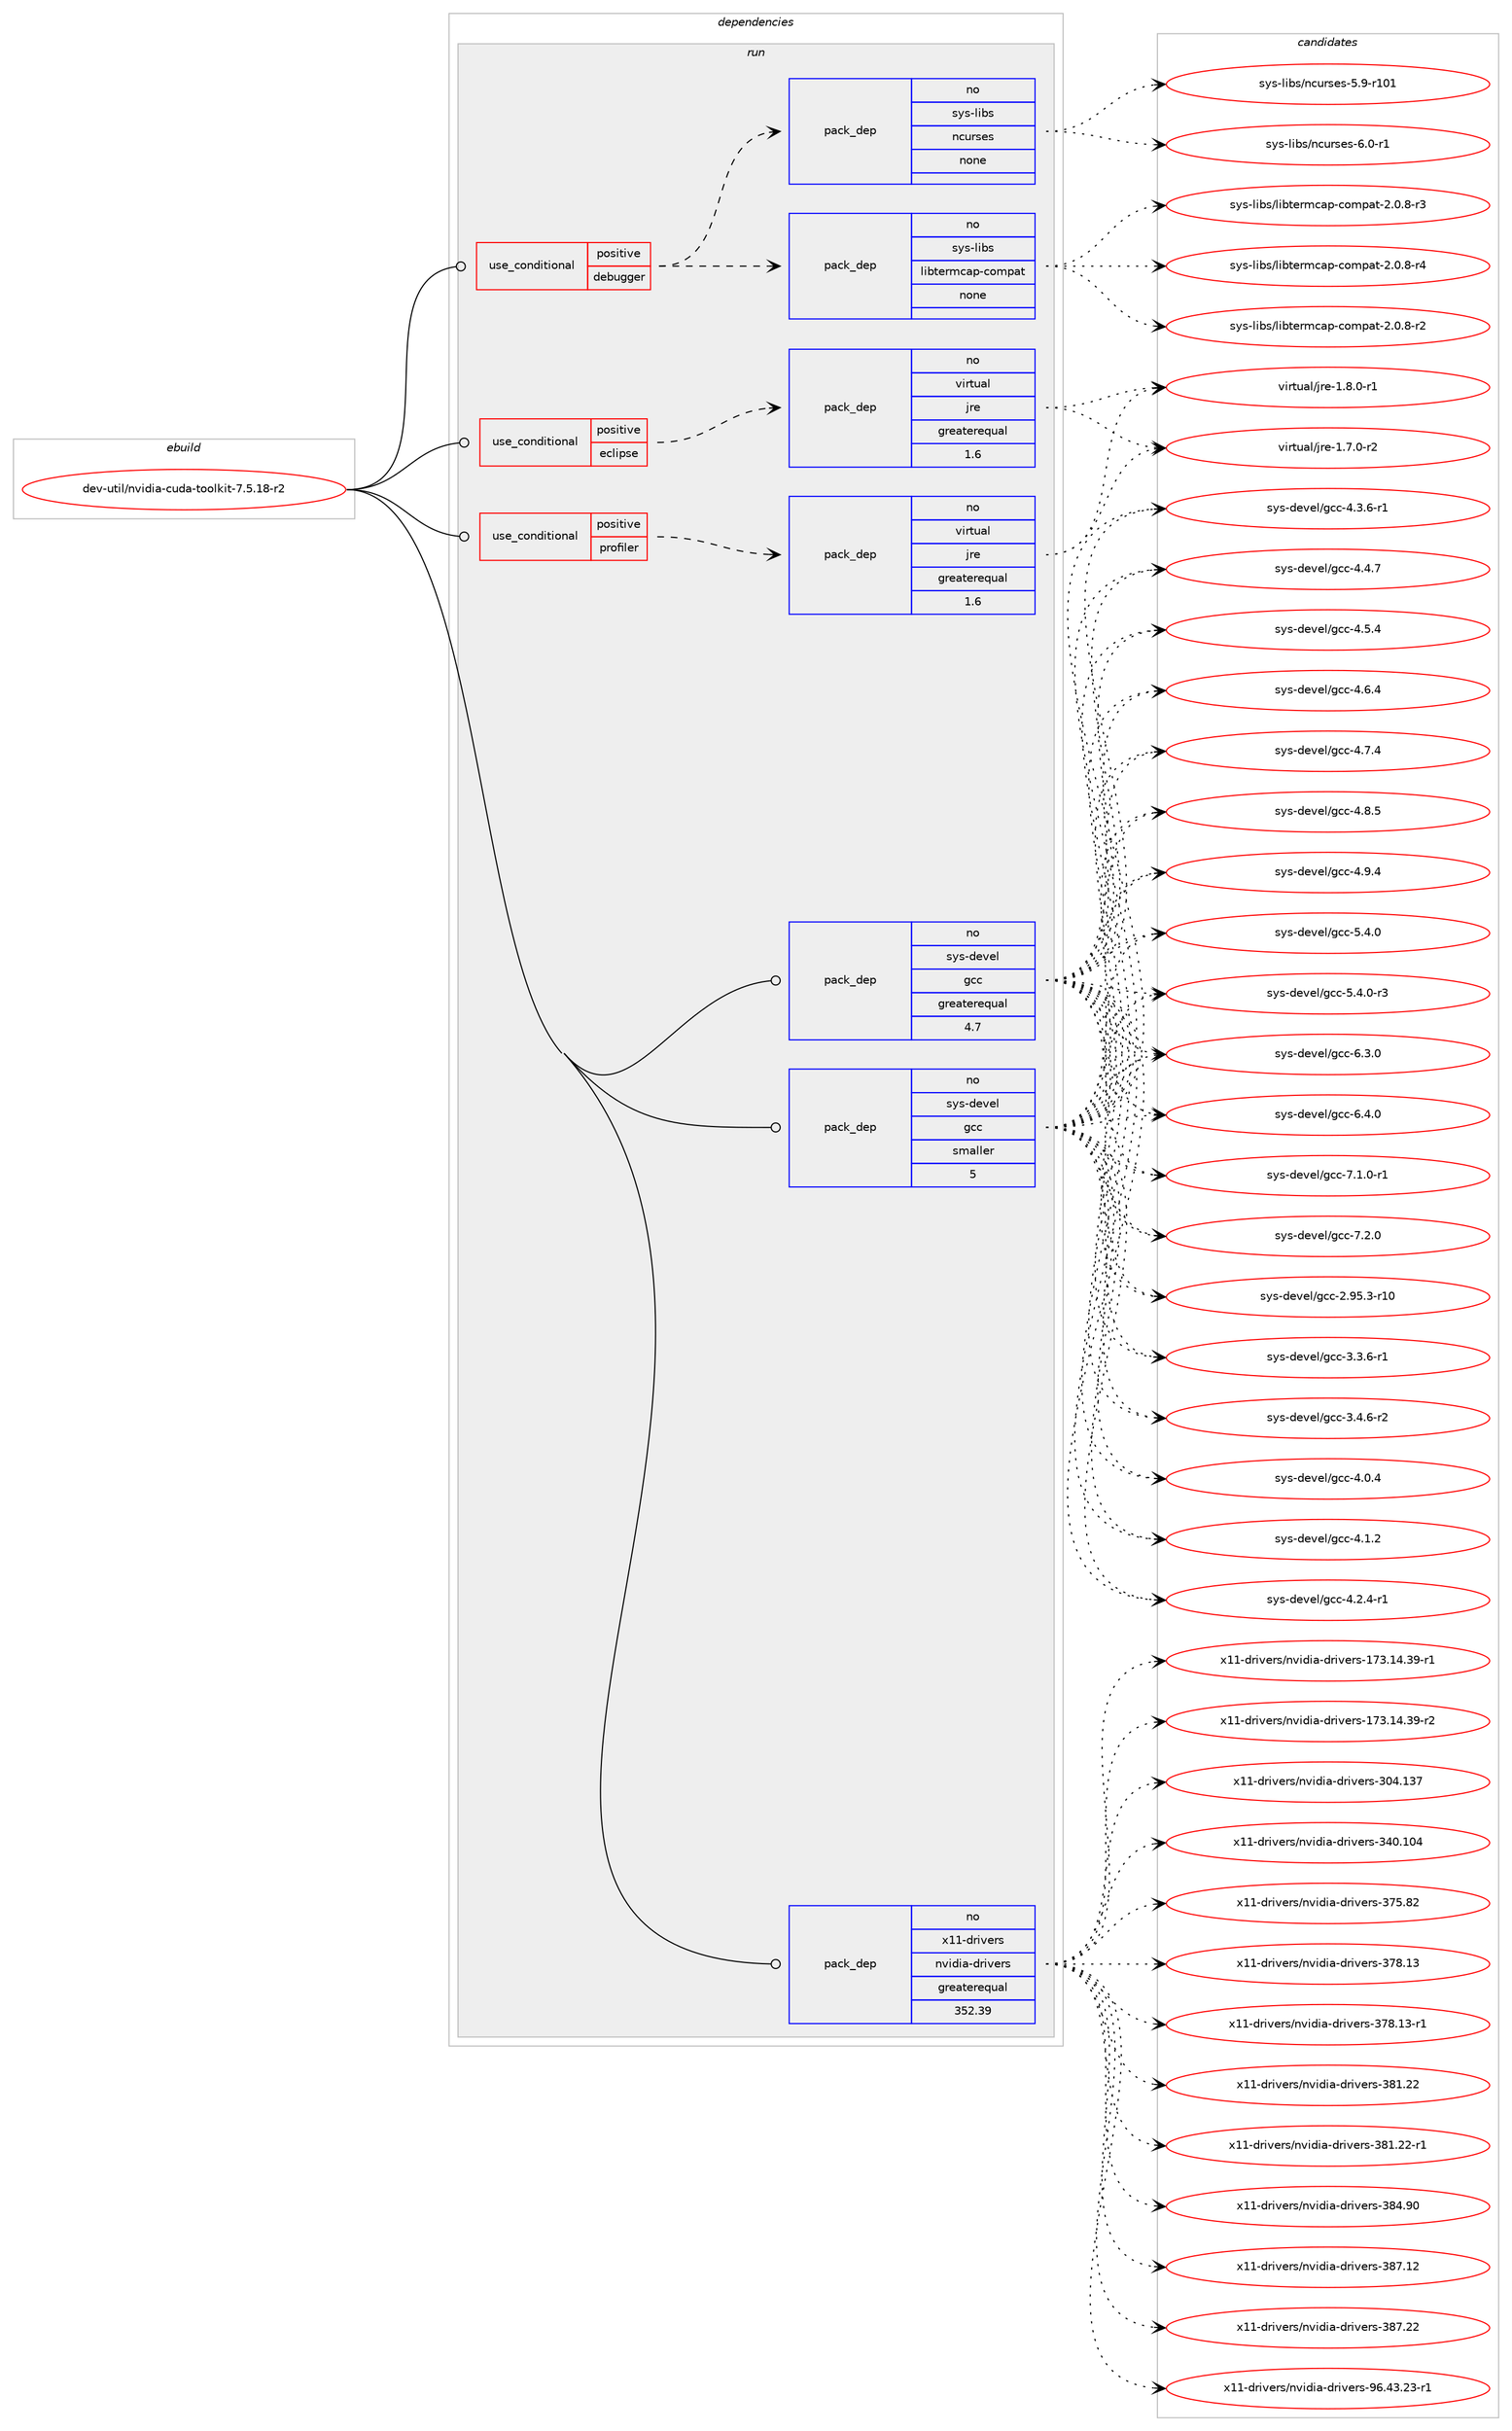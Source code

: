 digraph prolog {

# *************
# Graph options
# *************

newrank=true;
concentrate=true;
compound=true;
graph [rankdir=LR,fontname=Helvetica,fontsize=10,ranksep=1.5];#, ranksep=2.5, nodesep=0.2];
edge  [arrowhead=vee];
node  [fontname=Helvetica,fontsize=10];

# **********
# The ebuild
# **********

subgraph cluster_leftcol {
color=gray;
rank=same;
label=<<i>ebuild</i>>;
id [label="dev-util/nvidia-cuda-toolkit-7.5.18-r2", color=red, width=4, href="../dev-util/nvidia-cuda-toolkit-7.5.18-r2.svg"];
}

# ****************
# The dependencies
# ****************

subgraph cluster_midcol {
color=gray;
label=<<i>dependencies</i>>;
subgraph cluster_compile {
fillcolor="#eeeeee";
style=filled;
label=<<i>compile</i>>;
}
subgraph cluster_compileandrun {
fillcolor="#eeeeee";
style=filled;
label=<<i>compile and run</i>>;
}
subgraph cluster_run {
fillcolor="#eeeeee";
style=filled;
label=<<i>run</i>>;
subgraph cond78521 {
dependency287522 [label=<<TABLE BORDER="0" CELLBORDER="1" CELLSPACING="0" CELLPADDING="4"><TR><TD ROWSPAN="3" CELLPADDING="10">use_conditional</TD></TR><TR><TD>positive</TD></TR><TR><TD>debugger</TD></TR></TABLE>>, shape=none, color=red];
subgraph pack204731 {
dependency287523 [label=<<TABLE BORDER="0" CELLBORDER="1" CELLSPACING="0" CELLPADDING="4" WIDTH="220"><TR><TD ROWSPAN="6" CELLPADDING="30">pack_dep</TD></TR><TR><TD WIDTH="110">no</TD></TR><TR><TD>sys-libs</TD></TR><TR><TD>libtermcap-compat</TD></TR><TR><TD>none</TD></TR><TR><TD></TD></TR></TABLE>>, shape=none, color=blue];
}
dependency287522:e -> dependency287523:w [weight=20,style="dashed",arrowhead="vee"];
subgraph pack204732 {
dependency287524 [label=<<TABLE BORDER="0" CELLBORDER="1" CELLSPACING="0" CELLPADDING="4" WIDTH="220"><TR><TD ROWSPAN="6" CELLPADDING="30">pack_dep</TD></TR><TR><TD WIDTH="110">no</TD></TR><TR><TD>sys-libs</TD></TR><TR><TD>ncurses</TD></TR><TR><TD>none</TD></TR><TR><TD></TD></TR></TABLE>>, shape=none, color=blue];
}
dependency287522:e -> dependency287524:w [weight=20,style="dashed",arrowhead="vee"];
}
id:e -> dependency287522:w [weight=20,style="solid",arrowhead="odot"];
subgraph cond78522 {
dependency287525 [label=<<TABLE BORDER="0" CELLBORDER="1" CELLSPACING="0" CELLPADDING="4"><TR><TD ROWSPAN="3" CELLPADDING="10">use_conditional</TD></TR><TR><TD>positive</TD></TR><TR><TD>eclipse</TD></TR></TABLE>>, shape=none, color=red];
subgraph pack204733 {
dependency287526 [label=<<TABLE BORDER="0" CELLBORDER="1" CELLSPACING="0" CELLPADDING="4" WIDTH="220"><TR><TD ROWSPAN="6" CELLPADDING="30">pack_dep</TD></TR><TR><TD WIDTH="110">no</TD></TR><TR><TD>virtual</TD></TR><TR><TD>jre</TD></TR><TR><TD>greaterequal</TD></TR><TR><TD>1.6</TD></TR></TABLE>>, shape=none, color=blue];
}
dependency287525:e -> dependency287526:w [weight=20,style="dashed",arrowhead="vee"];
}
id:e -> dependency287525:w [weight=20,style="solid",arrowhead="odot"];
subgraph cond78523 {
dependency287527 [label=<<TABLE BORDER="0" CELLBORDER="1" CELLSPACING="0" CELLPADDING="4"><TR><TD ROWSPAN="3" CELLPADDING="10">use_conditional</TD></TR><TR><TD>positive</TD></TR><TR><TD>profiler</TD></TR></TABLE>>, shape=none, color=red];
subgraph pack204734 {
dependency287528 [label=<<TABLE BORDER="0" CELLBORDER="1" CELLSPACING="0" CELLPADDING="4" WIDTH="220"><TR><TD ROWSPAN="6" CELLPADDING="30">pack_dep</TD></TR><TR><TD WIDTH="110">no</TD></TR><TR><TD>virtual</TD></TR><TR><TD>jre</TD></TR><TR><TD>greaterequal</TD></TR><TR><TD>1.6</TD></TR></TABLE>>, shape=none, color=blue];
}
dependency287527:e -> dependency287528:w [weight=20,style="dashed",arrowhead="vee"];
}
id:e -> dependency287527:w [weight=20,style="solid",arrowhead="odot"];
subgraph pack204735 {
dependency287529 [label=<<TABLE BORDER="0" CELLBORDER="1" CELLSPACING="0" CELLPADDING="4" WIDTH="220"><TR><TD ROWSPAN="6" CELLPADDING="30">pack_dep</TD></TR><TR><TD WIDTH="110">no</TD></TR><TR><TD>sys-devel</TD></TR><TR><TD>gcc</TD></TR><TR><TD>greaterequal</TD></TR><TR><TD>4.7</TD></TR></TABLE>>, shape=none, color=blue];
}
id:e -> dependency287529:w [weight=20,style="solid",arrowhead="odot"];
subgraph pack204736 {
dependency287530 [label=<<TABLE BORDER="0" CELLBORDER="1" CELLSPACING="0" CELLPADDING="4" WIDTH="220"><TR><TD ROWSPAN="6" CELLPADDING="30">pack_dep</TD></TR><TR><TD WIDTH="110">no</TD></TR><TR><TD>sys-devel</TD></TR><TR><TD>gcc</TD></TR><TR><TD>smaller</TD></TR><TR><TD>5</TD></TR></TABLE>>, shape=none, color=blue];
}
id:e -> dependency287530:w [weight=20,style="solid",arrowhead="odot"];
subgraph pack204737 {
dependency287531 [label=<<TABLE BORDER="0" CELLBORDER="1" CELLSPACING="0" CELLPADDING="4" WIDTH="220"><TR><TD ROWSPAN="6" CELLPADDING="30">pack_dep</TD></TR><TR><TD WIDTH="110">no</TD></TR><TR><TD>x11-drivers</TD></TR><TR><TD>nvidia-drivers</TD></TR><TR><TD>greaterequal</TD></TR><TR><TD>352.39</TD></TR></TABLE>>, shape=none, color=blue];
}
id:e -> dependency287531:w [weight=20,style="solid",arrowhead="odot"];
}
}

# **************
# The candidates
# **************

subgraph cluster_choices {
rank=same;
color=gray;
label=<<i>candidates</i>>;

subgraph choice204731 {
color=black;
nodesep=1;
choice1151211154510810598115471081059811610111410999971124599111109112971164550464846564511450 [label="sys-libs/libtermcap-compat-2.0.8-r2", color=red, width=4,href="../sys-libs/libtermcap-compat-2.0.8-r2.svg"];
choice1151211154510810598115471081059811610111410999971124599111109112971164550464846564511451 [label="sys-libs/libtermcap-compat-2.0.8-r3", color=red, width=4,href="../sys-libs/libtermcap-compat-2.0.8-r3.svg"];
choice1151211154510810598115471081059811610111410999971124599111109112971164550464846564511452 [label="sys-libs/libtermcap-compat-2.0.8-r4", color=red, width=4,href="../sys-libs/libtermcap-compat-2.0.8-r4.svg"];
dependency287523:e -> choice1151211154510810598115471081059811610111410999971124599111109112971164550464846564511450:w [style=dotted,weight="100"];
dependency287523:e -> choice1151211154510810598115471081059811610111410999971124599111109112971164550464846564511451:w [style=dotted,weight="100"];
dependency287523:e -> choice1151211154510810598115471081059811610111410999971124599111109112971164550464846564511452:w [style=dotted,weight="100"];
}
subgraph choice204732 {
color=black;
nodesep=1;
choice115121115451081059811547110991171141151011154553465745114494849 [label="sys-libs/ncurses-5.9-r101", color=red, width=4,href="../sys-libs/ncurses-5.9-r101.svg"];
choice11512111545108105981154711099117114115101115455446484511449 [label="sys-libs/ncurses-6.0-r1", color=red, width=4,href="../sys-libs/ncurses-6.0-r1.svg"];
dependency287524:e -> choice115121115451081059811547110991171141151011154553465745114494849:w [style=dotted,weight="100"];
dependency287524:e -> choice11512111545108105981154711099117114115101115455446484511449:w [style=dotted,weight="100"];
}
subgraph choice204733 {
color=black;
nodesep=1;
choice11810511411611797108471061141014549465546484511450 [label="virtual/jre-1.7.0-r2", color=red, width=4,href="../virtual/jre-1.7.0-r2.svg"];
choice11810511411611797108471061141014549465646484511449 [label="virtual/jre-1.8.0-r1", color=red, width=4,href="../virtual/jre-1.8.0-r1.svg"];
dependency287526:e -> choice11810511411611797108471061141014549465546484511450:w [style=dotted,weight="100"];
dependency287526:e -> choice11810511411611797108471061141014549465646484511449:w [style=dotted,weight="100"];
}
subgraph choice204734 {
color=black;
nodesep=1;
choice11810511411611797108471061141014549465546484511450 [label="virtual/jre-1.7.0-r2", color=red, width=4,href="../virtual/jre-1.7.0-r2.svg"];
choice11810511411611797108471061141014549465646484511449 [label="virtual/jre-1.8.0-r1", color=red, width=4,href="../virtual/jre-1.8.0-r1.svg"];
dependency287528:e -> choice11810511411611797108471061141014549465546484511450:w [style=dotted,weight="100"];
dependency287528:e -> choice11810511411611797108471061141014549465646484511449:w [style=dotted,weight="100"];
}
subgraph choice204735 {
color=black;
nodesep=1;
choice1151211154510010111810110847103999945504657534651451144948 [label="sys-devel/gcc-2.95.3-r10", color=red, width=4,href="../sys-devel/gcc-2.95.3-r10.svg"];
choice115121115451001011181011084710399994551465146544511449 [label="sys-devel/gcc-3.3.6-r1", color=red, width=4,href="../sys-devel/gcc-3.3.6-r1.svg"];
choice115121115451001011181011084710399994551465246544511450 [label="sys-devel/gcc-3.4.6-r2", color=red, width=4,href="../sys-devel/gcc-3.4.6-r2.svg"];
choice11512111545100101118101108471039999455246484652 [label="sys-devel/gcc-4.0.4", color=red, width=4,href="../sys-devel/gcc-4.0.4.svg"];
choice11512111545100101118101108471039999455246494650 [label="sys-devel/gcc-4.1.2", color=red, width=4,href="../sys-devel/gcc-4.1.2.svg"];
choice115121115451001011181011084710399994552465046524511449 [label="sys-devel/gcc-4.2.4-r1", color=red, width=4,href="../sys-devel/gcc-4.2.4-r1.svg"];
choice115121115451001011181011084710399994552465146544511449 [label="sys-devel/gcc-4.3.6-r1", color=red, width=4,href="../sys-devel/gcc-4.3.6-r1.svg"];
choice11512111545100101118101108471039999455246524655 [label="sys-devel/gcc-4.4.7", color=red, width=4,href="../sys-devel/gcc-4.4.7.svg"];
choice11512111545100101118101108471039999455246534652 [label="sys-devel/gcc-4.5.4", color=red, width=4,href="../sys-devel/gcc-4.5.4.svg"];
choice11512111545100101118101108471039999455246544652 [label="sys-devel/gcc-4.6.4", color=red, width=4,href="../sys-devel/gcc-4.6.4.svg"];
choice11512111545100101118101108471039999455246554652 [label="sys-devel/gcc-4.7.4", color=red, width=4,href="../sys-devel/gcc-4.7.4.svg"];
choice11512111545100101118101108471039999455246564653 [label="sys-devel/gcc-4.8.5", color=red, width=4,href="../sys-devel/gcc-4.8.5.svg"];
choice11512111545100101118101108471039999455246574652 [label="sys-devel/gcc-4.9.4", color=red, width=4,href="../sys-devel/gcc-4.9.4.svg"];
choice11512111545100101118101108471039999455346524648 [label="sys-devel/gcc-5.4.0", color=red, width=4,href="../sys-devel/gcc-5.4.0.svg"];
choice115121115451001011181011084710399994553465246484511451 [label="sys-devel/gcc-5.4.0-r3", color=red, width=4,href="../sys-devel/gcc-5.4.0-r3.svg"];
choice11512111545100101118101108471039999455446514648 [label="sys-devel/gcc-6.3.0", color=red, width=4,href="../sys-devel/gcc-6.3.0.svg"];
choice11512111545100101118101108471039999455446524648 [label="sys-devel/gcc-6.4.0", color=red, width=4,href="../sys-devel/gcc-6.4.0.svg"];
choice115121115451001011181011084710399994555464946484511449 [label="sys-devel/gcc-7.1.0-r1", color=red, width=4,href="../sys-devel/gcc-7.1.0-r1.svg"];
choice11512111545100101118101108471039999455546504648 [label="sys-devel/gcc-7.2.0", color=red, width=4,href="../sys-devel/gcc-7.2.0.svg"];
dependency287529:e -> choice1151211154510010111810110847103999945504657534651451144948:w [style=dotted,weight="100"];
dependency287529:e -> choice115121115451001011181011084710399994551465146544511449:w [style=dotted,weight="100"];
dependency287529:e -> choice115121115451001011181011084710399994551465246544511450:w [style=dotted,weight="100"];
dependency287529:e -> choice11512111545100101118101108471039999455246484652:w [style=dotted,weight="100"];
dependency287529:e -> choice11512111545100101118101108471039999455246494650:w [style=dotted,weight="100"];
dependency287529:e -> choice115121115451001011181011084710399994552465046524511449:w [style=dotted,weight="100"];
dependency287529:e -> choice115121115451001011181011084710399994552465146544511449:w [style=dotted,weight="100"];
dependency287529:e -> choice11512111545100101118101108471039999455246524655:w [style=dotted,weight="100"];
dependency287529:e -> choice11512111545100101118101108471039999455246534652:w [style=dotted,weight="100"];
dependency287529:e -> choice11512111545100101118101108471039999455246544652:w [style=dotted,weight="100"];
dependency287529:e -> choice11512111545100101118101108471039999455246554652:w [style=dotted,weight="100"];
dependency287529:e -> choice11512111545100101118101108471039999455246564653:w [style=dotted,weight="100"];
dependency287529:e -> choice11512111545100101118101108471039999455246574652:w [style=dotted,weight="100"];
dependency287529:e -> choice11512111545100101118101108471039999455346524648:w [style=dotted,weight="100"];
dependency287529:e -> choice115121115451001011181011084710399994553465246484511451:w [style=dotted,weight="100"];
dependency287529:e -> choice11512111545100101118101108471039999455446514648:w [style=dotted,weight="100"];
dependency287529:e -> choice11512111545100101118101108471039999455446524648:w [style=dotted,weight="100"];
dependency287529:e -> choice115121115451001011181011084710399994555464946484511449:w [style=dotted,weight="100"];
dependency287529:e -> choice11512111545100101118101108471039999455546504648:w [style=dotted,weight="100"];
}
subgraph choice204736 {
color=black;
nodesep=1;
choice1151211154510010111810110847103999945504657534651451144948 [label="sys-devel/gcc-2.95.3-r10", color=red, width=4,href="../sys-devel/gcc-2.95.3-r10.svg"];
choice115121115451001011181011084710399994551465146544511449 [label="sys-devel/gcc-3.3.6-r1", color=red, width=4,href="../sys-devel/gcc-3.3.6-r1.svg"];
choice115121115451001011181011084710399994551465246544511450 [label="sys-devel/gcc-3.4.6-r2", color=red, width=4,href="../sys-devel/gcc-3.4.6-r2.svg"];
choice11512111545100101118101108471039999455246484652 [label="sys-devel/gcc-4.0.4", color=red, width=4,href="../sys-devel/gcc-4.0.4.svg"];
choice11512111545100101118101108471039999455246494650 [label="sys-devel/gcc-4.1.2", color=red, width=4,href="../sys-devel/gcc-4.1.2.svg"];
choice115121115451001011181011084710399994552465046524511449 [label="sys-devel/gcc-4.2.4-r1", color=red, width=4,href="../sys-devel/gcc-4.2.4-r1.svg"];
choice115121115451001011181011084710399994552465146544511449 [label="sys-devel/gcc-4.3.6-r1", color=red, width=4,href="../sys-devel/gcc-4.3.6-r1.svg"];
choice11512111545100101118101108471039999455246524655 [label="sys-devel/gcc-4.4.7", color=red, width=4,href="../sys-devel/gcc-4.4.7.svg"];
choice11512111545100101118101108471039999455246534652 [label="sys-devel/gcc-4.5.4", color=red, width=4,href="../sys-devel/gcc-4.5.4.svg"];
choice11512111545100101118101108471039999455246544652 [label="sys-devel/gcc-4.6.4", color=red, width=4,href="../sys-devel/gcc-4.6.4.svg"];
choice11512111545100101118101108471039999455246554652 [label="sys-devel/gcc-4.7.4", color=red, width=4,href="../sys-devel/gcc-4.7.4.svg"];
choice11512111545100101118101108471039999455246564653 [label="sys-devel/gcc-4.8.5", color=red, width=4,href="../sys-devel/gcc-4.8.5.svg"];
choice11512111545100101118101108471039999455246574652 [label="sys-devel/gcc-4.9.4", color=red, width=4,href="../sys-devel/gcc-4.9.4.svg"];
choice11512111545100101118101108471039999455346524648 [label="sys-devel/gcc-5.4.0", color=red, width=4,href="../sys-devel/gcc-5.4.0.svg"];
choice115121115451001011181011084710399994553465246484511451 [label="sys-devel/gcc-5.4.0-r3", color=red, width=4,href="../sys-devel/gcc-5.4.0-r3.svg"];
choice11512111545100101118101108471039999455446514648 [label="sys-devel/gcc-6.3.0", color=red, width=4,href="../sys-devel/gcc-6.3.0.svg"];
choice11512111545100101118101108471039999455446524648 [label="sys-devel/gcc-6.4.0", color=red, width=4,href="../sys-devel/gcc-6.4.0.svg"];
choice115121115451001011181011084710399994555464946484511449 [label="sys-devel/gcc-7.1.0-r1", color=red, width=4,href="../sys-devel/gcc-7.1.0-r1.svg"];
choice11512111545100101118101108471039999455546504648 [label="sys-devel/gcc-7.2.0", color=red, width=4,href="../sys-devel/gcc-7.2.0.svg"];
dependency287530:e -> choice1151211154510010111810110847103999945504657534651451144948:w [style=dotted,weight="100"];
dependency287530:e -> choice115121115451001011181011084710399994551465146544511449:w [style=dotted,weight="100"];
dependency287530:e -> choice115121115451001011181011084710399994551465246544511450:w [style=dotted,weight="100"];
dependency287530:e -> choice11512111545100101118101108471039999455246484652:w [style=dotted,weight="100"];
dependency287530:e -> choice11512111545100101118101108471039999455246494650:w [style=dotted,weight="100"];
dependency287530:e -> choice115121115451001011181011084710399994552465046524511449:w [style=dotted,weight="100"];
dependency287530:e -> choice115121115451001011181011084710399994552465146544511449:w [style=dotted,weight="100"];
dependency287530:e -> choice11512111545100101118101108471039999455246524655:w [style=dotted,weight="100"];
dependency287530:e -> choice11512111545100101118101108471039999455246534652:w [style=dotted,weight="100"];
dependency287530:e -> choice11512111545100101118101108471039999455246544652:w [style=dotted,weight="100"];
dependency287530:e -> choice11512111545100101118101108471039999455246554652:w [style=dotted,weight="100"];
dependency287530:e -> choice11512111545100101118101108471039999455246564653:w [style=dotted,weight="100"];
dependency287530:e -> choice11512111545100101118101108471039999455246574652:w [style=dotted,weight="100"];
dependency287530:e -> choice11512111545100101118101108471039999455346524648:w [style=dotted,weight="100"];
dependency287530:e -> choice115121115451001011181011084710399994553465246484511451:w [style=dotted,weight="100"];
dependency287530:e -> choice11512111545100101118101108471039999455446514648:w [style=dotted,weight="100"];
dependency287530:e -> choice11512111545100101118101108471039999455446524648:w [style=dotted,weight="100"];
dependency287530:e -> choice115121115451001011181011084710399994555464946484511449:w [style=dotted,weight="100"];
dependency287530:e -> choice11512111545100101118101108471039999455546504648:w [style=dotted,weight="100"];
}
subgraph choice204737 {
color=black;
nodesep=1;
choice120494945100114105118101114115471101181051001059745100114105118101114115454955514649524651574511449 [label="x11-drivers/nvidia-drivers-173.14.39-r1", color=red, width=4,href="../x11-drivers/nvidia-drivers-173.14.39-r1.svg"];
choice120494945100114105118101114115471101181051001059745100114105118101114115454955514649524651574511450 [label="x11-drivers/nvidia-drivers-173.14.39-r2", color=red, width=4,href="../x11-drivers/nvidia-drivers-173.14.39-r2.svg"];
choice1204949451001141051181011141154711011810510010597451001141051181011141154551485246495155 [label="x11-drivers/nvidia-drivers-304.137", color=red, width=4,href="../x11-drivers/nvidia-drivers-304.137.svg"];
choice1204949451001141051181011141154711011810510010597451001141051181011141154551524846494852 [label="x11-drivers/nvidia-drivers-340.104", color=red, width=4,href="../x11-drivers/nvidia-drivers-340.104.svg"];
choice12049494510011410511810111411547110118105100105974510011410511810111411545515553465650 [label="x11-drivers/nvidia-drivers-375.82", color=red, width=4,href="../x11-drivers/nvidia-drivers-375.82.svg"];
choice12049494510011410511810111411547110118105100105974510011410511810111411545515556464951 [label="x11-drivers/nvidia-drivers-378.13", color=red, width=4,href="../x11-drivers/nvidia-drivers-378.13.svg"];
choice120494945100114105118101114115471101181051001059745100114105118101114115455155564649514511449 [label="x11-drivers/nvidia-drivers-378.13-r1", color=red, width=4,href="../x11-drivers/nvidia-drivers-378.13-r1.svg"];
choice12049494510011410511810111411547110118105100105974510011410511810111411545515649465050 [label="x11-drivers/nvidia-drivers-381.22", color=red, width=4,href="../x11-drivers/nvidia-drivers-381.22.svg"];
choice120494945100114105118101114115471101181051001059745100114105118101114115455156494650504511449 [label="x11-drivers/nvidia-drivers-381.22-r1", color=red, width=4,href="../x11-drivers/nvidia-drivers-381.22-r1.svg"];
choice12049494510011410511810111411547110118105100105974510011410511810111411545515652465748 [label="x11-drivers/nvidia-drivers-384.90", color=red, width=4,href="../x11-drivers/nvidia-drivers-384.90.svg"];
choice12049494510011410511810111411547110118105100105974510011410511810111411545515655464950 [label="x11-drivers/nvidia-drivers-387.12", color=red, width=4,href="../x11-drivers/nvidia-drivers-387.12.svg"];
choice12049494510011410511810111411547110118105100105974510011410511810111411545515655465050 [label="x11-drivers/nvidia-drivers-387.22", color=red, width=4,href="../x11-drivers/nvidia-drivers-387.22.svg"];
choice1204949451001141051181011141154711011810510010597451001141051181011141154557544652514650514511449 [label="x11-drivers/nvidia-drivers-96.43.23-r1", color=red, width=4,href="../x11-drivers/nvidia-drivers-96.43.23-r1.svg"];
dependency287531:e -> choice120494945100114105118101114115471101181051001059745100114105118101114115454955514649524651574511449:w [style=dotted,weight="100"];
dependency287531:e -> choice120494945100114105118101114115471101181051001059745100114105118101114115454955514649524651574511450:w [style=dotted,weight="100"];
dependency287531:e -> choice1204949451001141051181011141154711011810510010597451001141051181011141154551485246495155:w [style=dotted,weight="100"];
dependency287531:e -> choice1204949451001141051181011141154711011810510010597451001141051181011141154551524846494852:w [style=dotted,weight="100"];
dependency287531:e -> choice12049494510011410511810111411547110118105100105974510011410511810111411545515553465650:w [style=dotted,weight="100"];
dependency287531:e -> choice12049494510011410511810111411547110118105100105974510011410511810111411545515556464951:w [style=dotted,weight="100"];
dependency287531:e -> choice120494945100114105118101114115471101181051001059745100114105118101114115455155564649514511449:w [style=dotted,weight="100"];
dependency287531:e -> choice12049494510011410511810111411547110118105100105974510011410511810111411545515649465050:w [style=dotted,weight="100"];
dependency287531:e -> choice120494945100114105118101114115471101181051001059745100114105118101114115455156494650504511449:w [style=dotted,weight="100"];
dependency287531:e -> choice12049494510011410511810111411547110118105100105974510011410511810111411545515652465748:w [style=dotted,weight="100"];
dependency287531:e -> choice12049494510011410511810111411547110118105100105974510011410511810111411545515655464950:w [style=dotted,weight="100"];
dependency287531:e -> choice12049494510011410511810111411547110118105100105974510011410511810111411545515655465050:w [style=dotted,weight="100"];
dependency287531:e -> choice1204949451001141051181011141154711011810510010597451001141051181011141154557544652514650514511449:w [style=dotted,weight="100"];
}
}

}
